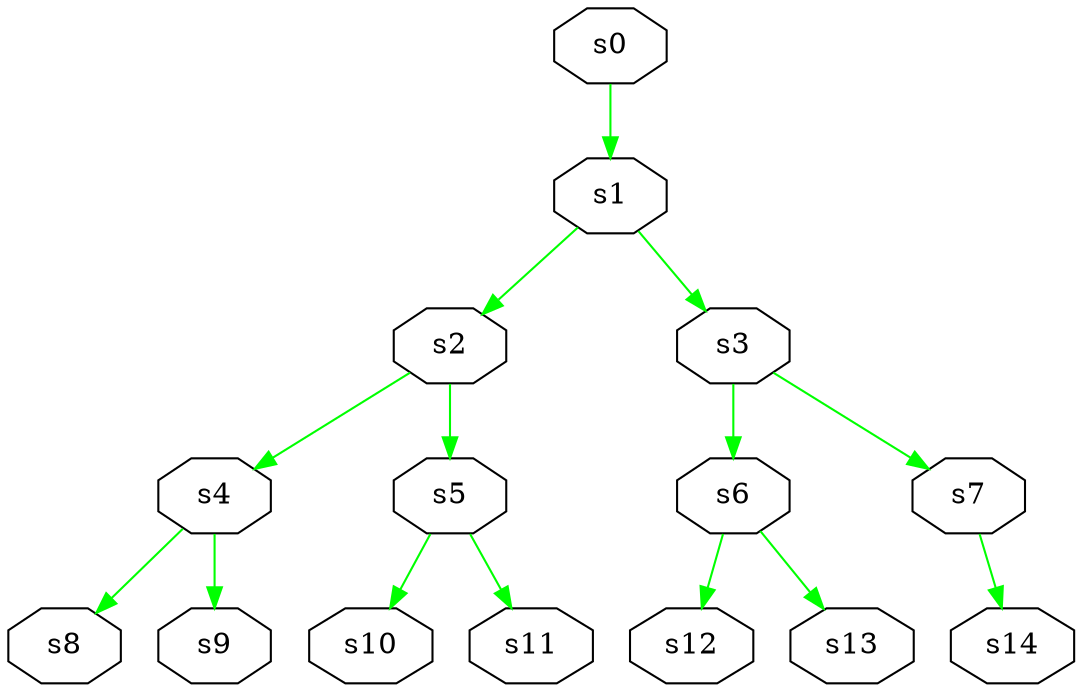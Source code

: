 digraph g {
	node [shape="octagon"];
	edge [color="green"];

	s0;
	s1;
	s2;
	s3;
	s4;
	s5;
	s6;
	s7;
	s8;
	s9;
	s10;
	s11;
	s12;
	s13;
	s14;
	s0 -> s1;
	s1 -> s2;
	s1 -> s3;
	s2 -> s4;
	s2 -> s5;
	s3 -> s6;
	s3 -> s7;
	s4 -> s8;
	s4 -> s9;
	s5 -> s10;
	s5 -> s11;
	s6 -> s12;
	s6 -> s13;
	s7 -> s14;

}

